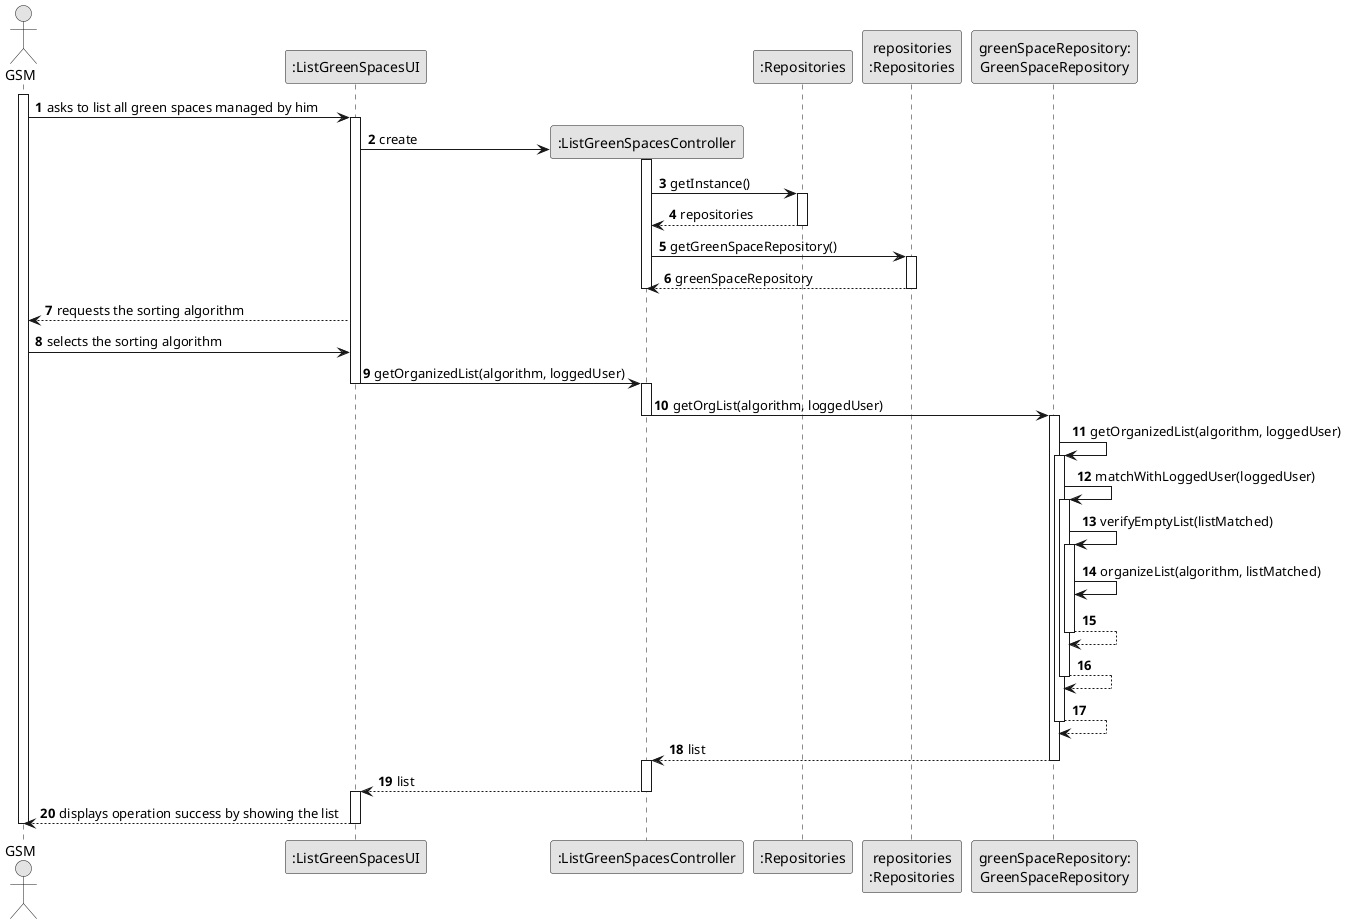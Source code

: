 
@startuml
skinparam monochrome true
skinparam packageStyle rectangle
skinparam shadowing false

''title System Sequence Diagram (SSD) - US006

autonumber

actor "GSM" as GSM
participant ":ListGreenSpacesUI" as UI
participant ":ListGreenSpacesController" as CTRL
participant ":Repositories" as RepositorySingleton
participant "repositories\n:Repositories" as PLAT
participant "greenSpaceRepository:\nGreenSpaceRepository" as GreenSpaceRepo

activate GSM
GSM -> UI : asks to list all green spaces managed by him
activate UI
UI -> CTRL** : create
activate CTRL
CTRL -> RepositorySingleton : getInstance()
activate RepositorySingleton
RepositorySingleton --> CTRL : repositories
deactivate RepositorySingleton
CTRL -> PLAT : getGreenSpaceRepository()
activate PLAT
PLAT -->  CTRL: greenSpaceRepository
deactivate CTRL

deactivate PLAT
UI --> GSM : requests the sorting algorithm
GSM -> UI : selects the sorting algorithm
UI -> CTRL : getOrganizedList(algorithm, loggedUser)
deactivate UI
activate CTRL


CTRL -> GreenSpaceRepo : getOrgList(algorithm, loggedUser)
deactivate CTRL

activate GreenSpaceRepo
GreenSpaceRepo -> GreenSpaceRepo : getOrganizedList(algorithm, loggedUser)
activate GreenSpaceRepo
GreenSpaceRepo -> GreenSpaceRepo : matchWithLoggedUser(loggedUser)
activate GreenSpaceRepo
GreenSpaceRepo -> GreenSpaceRepo : verifyEmptyList(listMatched)
activate GreenSpaceRepo
GreenSpaceRepo -> GreenSpaceRepo : organizeList(algorithm, listMatched)
GreenSpaceRepo --> GreenSpaceRepo
deactivate GreenSpaceRepo
GreenSpaceRepo --> GreenSpaceRepo
deactivate GreenSpaceRepo
GreenSpaceRepo --> GreenSpaceRepo
deactivate GreenSpaceRepo
GreenSpaceRepo --> CTRL:list
deactivate GreenSpaceRepo
activate CTRL
CTRL --> UI : list

deactivate CTRL
activate UI
UI --> GSM : displays operation success by showing the list
deactivate UI
deactivate GSM

@enduml
